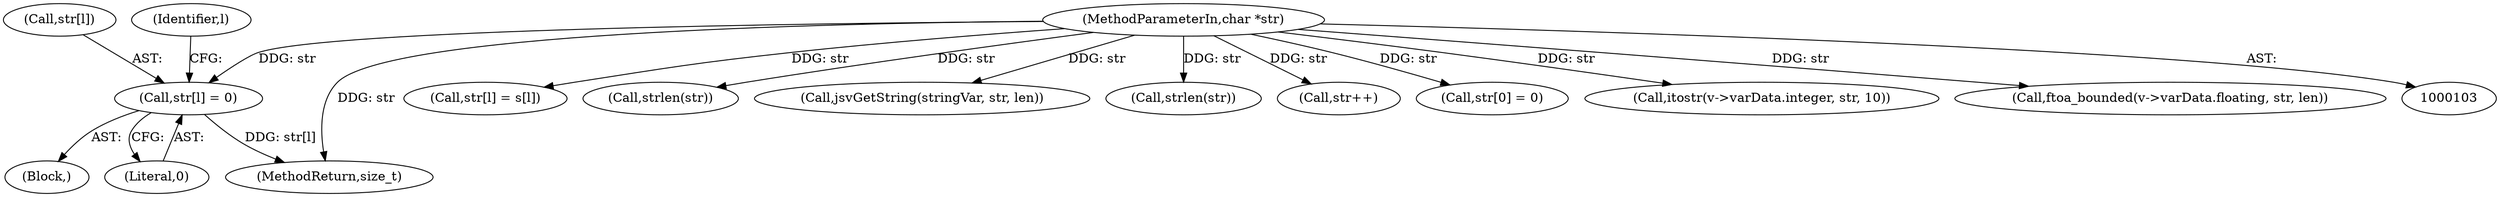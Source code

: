 digraph "0_Espruino_ce1924193862d58cb43d3d4d9dada710a8361b89@array" {
"1000143" [label="(Call,str[l] = 0)"];
"1000105" [label="(MethodParameterIn,char *str)"];
"1000134" [label="(Call,str[l] = s[l])"];
"1000164" [label="(Call,strlen(str))"];
"1000258" [label="(Call,jsvGetString(stringVar, str, len))"];
"1000180" [label="(Call,strlen(str))"];
"1000119" [label="(Block,)"];
"1000147" [label="(Literal,0)"];
"1000223" [label="(Call,str++)"];
"1000144" [label="(Call,str[l])"];
"1000105" [label="(MethodParameterIn,char *str)"];
"1000268" [label="(Call,str[0] = 0)"];
"1000149" [label="(Identifier,l)"];
"1000143" [label="(Call,str[l] = 0)"];
"1000155" [label="(Call,itostr(v->varData.integer, str, 10))"];
"1000278" [label="(MethodReturn,size_t)"];
"1000171" [label="(Call,ftoa_bounded(v->varData.floating, str, len))"];
"1000143" -> "1000119"  [label="AST: "];
"1000143" -> "1000147"  [label="CFG: "];
"1000144" -> "1000143"  [label="AST: "];
"1000147" -> "1000143"  [label="AST: "];
"1000149" -> "1000143"  [label="CFG: "];
"1000143" -> "1000278"  [label="DDG: str[l]"];
"1000105" -> "1000143"  [label="DDG: str"];
"1000105" -> "1000103"  [label="AST: "];
"1000105" -> "1000278"  [label="DDG: str"];
"1000105" -> "1000134"  [label="DDG: str"];
"1000105" -> "1000155"  [label="DDG: str"];
"1000105" -> "1000164"  [label="DDG: str"];
"1000105" -> "1000171"  [label="DDG: str"];
"1000105" -> "1000180"  [label="DDG: str"];
"1000105" -> "1000223"  [label="DDG: str"];
"1000105" -> "1000258"  [label="DDG: str"];
"1000105" -> "1000268"  [label="DDG: str"];
}
